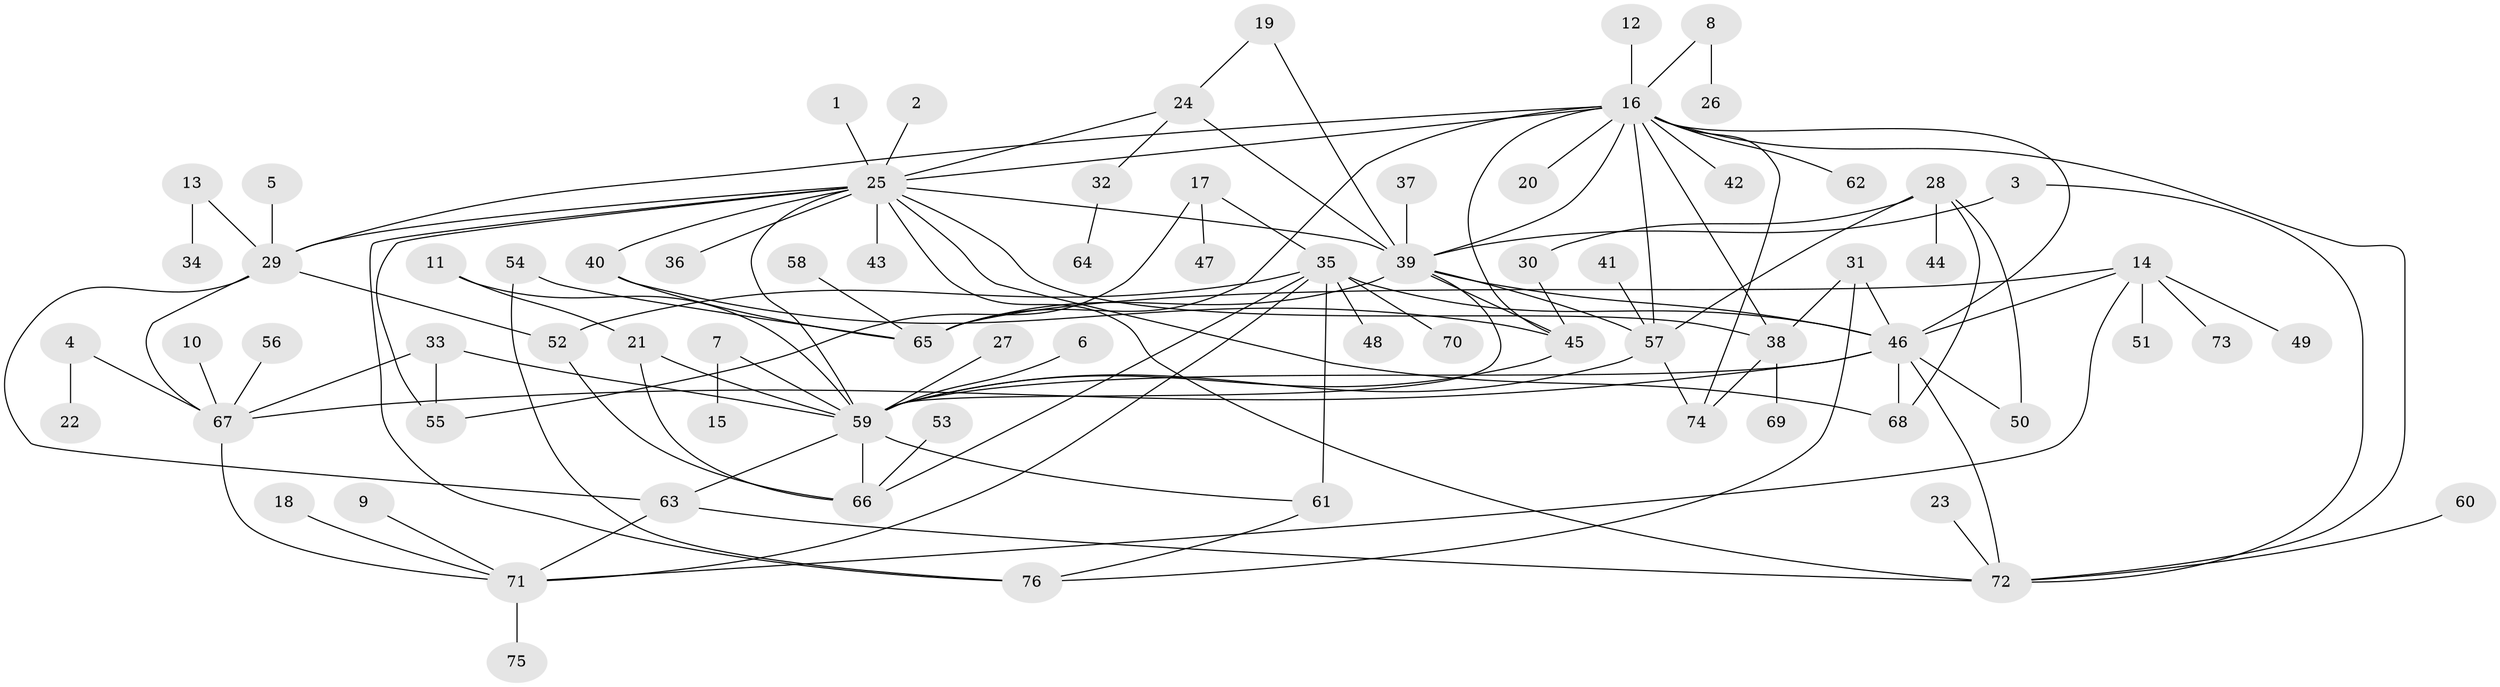 // original degree distribution, {18: 0.009259259259259259, 1: 0.4722222222222222, 13: 0.009259259259259259, 2: 0.19444444444444445, 20: 0.009259259259259259, 8: 0.027777777777777776, 4: 0.06481481481481481, 16: 0.009259259259259259, 3: 0.09259259259259259, 7: 0.027777777777777776, 9: 0.018518518518518517, 5: 0.046296296296296294, 6: 0.018518518518518517}
// Generated by graph-tools (version 1.1) at 2025/36/03/04/25 23:36:50]
// undirected, 76 vertices, 119 edges
graph export_dot {
  node [color=gray90,style=filled];
  1;
  2;
  3;
  4;
  5;
  6;
  7;
  8;
  9;
  10;
  11;
  12;
  13;
  14;
  15;
  16;
  17;
  18;
  19;
  20;
  21;
  22;
  23;
  24;
  25;
  26;
  27;
  28;
  29;
  30;
  31;
  32;
  33;
  34;
  35;
  36;
  37;
  38;
  39;
  40;
  41;
  42;
  43;
  44;
  45;
  46;
  47;
  48;
  49;
  50;
  51;
  52;
  53;
  54;
  55;
  56;
  57;
  58;
  59;
  60;
  61;
  62;
  63;
  64;
  65;
  66;
  67;
  68;
  69;
  70;
  71;
  72;
  73;
  74;
  75;
  76;
  1 -- 25 [weight=1.0];
  2 -- 25 [weight=1.0];
  3 -- 39 [weight=1.0];
  3 -- 72 [weight=1.0];
  4 -- 22 [weight=1.0];
  4 -- 67 [weight=1.0];
  5 -- 29 [weight=1.0];
  6 -- 59 [weight=1.0];
  7 -- 15 [weight=1.0];
  7 -- 59 [weight=1.0];
  8 -- 16 [weight=1.0];
  8 -- 26 [weight=1.0];
  9 -- 71 [weight=1.0];
  10 -- 67 [weight=1.0];
  11 -- 21 [weight=1.0];
  11 -- 59 [weight=1.0];
  12 -- 16 [weight=1.0];
  13 -- 29 [weight=1.0];
  13 -- 34 [weight=1.0];
  14 -- 46 [weight=1.0];
  14 -- 49 [weight=1.0];
  14 -- 51 [weight=1.0];
  14 -- 65 [weight=1.0];
  14 -- 71 [weight=1.0];
  14 -- 73 [weight=1.0];
  16 -- 20 [weight=1.0];
  16 -- 25 [weight=1.0];
  16 -- 29 [weight=1.0];
  16 -- 38 [weight=1.0];
  16 -- 39 [weight=1.0];
  16 -- 42 [weight=1.0];
  16 -- 45 [weight=1.0];
  16 -- 46 [weight=1.0];
  16 -- 57 [weight=1.0];
  16 -- 62 [weight=1.0];
  16 -- 65 [weight=1.0];
  16 -- 72 [weight=1.0];
  16 -- 74 [weight=1.0];
  17 -- 35 [weight=1.0];
  17 -- 47 [weight=1.0];
  17 -- 55 [weight=1.0];
  18 -- 71 [weight=1.0];
  19 -- 24 [weight=1.0];
  19 -- 39 [weight=1.0];
  21 -- 59 [weight=1.0];
  21 -- 66 [weight=1.0];
  23 -- 72 [weight=1.0];
  24 -- 25 [weight=1.0];
  24 -- 32 [weight=1.0];
  24 -- 39 [weight=1.0];
  25 -- 29 [weight=1.0];
  25 -- 36 [weight=1.0];
  25 -- 38 [weight=1.0];
  25 -- 39 [weight=1.0];
  25 -- 40 [weight=1.0];
  25 -- 43 [weight=1.0];
  25 -- 55 [weight=1.0];
  25 -- 59 [weight=1.0];
  25 -- 68 [weight=1.0];
  25 -- 72 [weight=1.0];
  25 -- 76 [weight=1.0];
  27 -- 59 [weight=1.0];
  28 -- 30 [weight=1.0];
  28 -- 44 [weight=1.0];
  28 -- 50 [weight=1.0];
  28 -- 57 [weight=1.0];
  28 -- 68 [weight=1.0];
  29 -- 52 [weight=1.0];
  29 -- 63 [weight=1.0];
  29 -- 67 [weight=1.0];
  30 -- 45 [weight=1.0];
  31 -- 38 [weight=1.0];
  31 -- 46 [weight=1.0];
  31 -- 76 [weight=1.0];
  32 -- 64 [weight=1.0];
  33 -- 55 [weight=1.0];
  33 -- 59 [weight=2.0];
  33 -- 67 [weight=1.0];
  35 -- 46 [weight=1.0];
  35 -- 48 [weight=1.0];
  35 -- 52 [weight=1.0];
  35 -- 61 [weight=1.0];
  35 -- 66 [weight=1.0];
  35 -- 70 [weight=1.0];
  35 -- 71 [weight=1.0];
  37 -- 39 [weight=1.0];
  38 -- 69 [weight=1.0];
  38 -- 74 [weight=1.0];
  39 -- 45 [weight=1.0];
  39 -- 46 [weight=1.0];
  39 -- 57 [weight=1.0];
  39 -- 59 [weight=1.0];
  39 -- 65 [weight=1.0];
  40 -- 45 [weight=1.0];
  40 -- 65 [weight=1.0];
  41 -- 57 [weight=1.0];
  45 -- 59 [weight=1.0];
  46 -- 50 [weight=1.0];
  46 -- 59 [weight=1.0];
  46 -- 67 [weight=1.0];
  46 -- 68 [weight=1.0];
  46 -- 72 [weight=1.0];
  52 -- 66 [weight=1.0];
  53 -- 66 [weight=1.0];
  54 -- 65 [weight=1.0];
  54 -- 76 [weight=1.0];
  56 -- 67 [weight=1.0];
  57 -- 59 [weight=1.0];
  57 -- 74 [weight=1.0];
  58 -- 65 [weight=1.0];
  59 -- 61 [weight=1.0];
  59 -- 63 [weight=1.0];
  59 -- 66 [weight=2.0];
  60 -- 72 [weight=1.0];
  61 -- 76 [weight=1.0];
  63 -- 71 [weight=1.0];
  63 -- 72 [weight=1.0];
  67 -- 71 [weight=1.0];
  71 -- 75 [weight=1.0];
}
